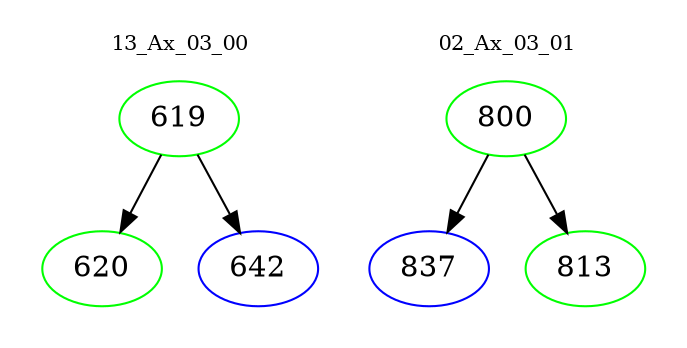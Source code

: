 digraph{
subgraph cluster_0 {
color = white
label = "13_Ax_03_00";
fontsize=10;
T0_619 [label="619", color="green"]
T0_619 -> T0_620 [color="black"]
T0_620 [label="620", color="green"]
T0_619 -> T0_642 [color="black"]
T0_642 [label="642", color="blue"]
}
subgraph cluster_1 {
color = white
label = "02_Ax_03_01";
fontsize=10;
T1_800 [label="800", color="green"]
T1_800 -> T1_837 [color="black"]
T1_837 [label="837", color="blue"]
T1_800 -> T1_813 [color="black"]
T1_813 [label="813", color="green"]
}
}
